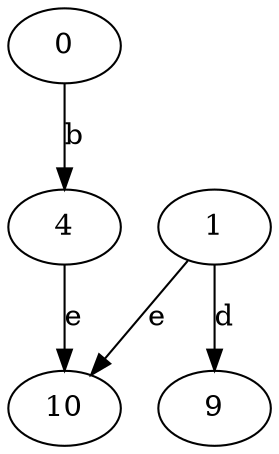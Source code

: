 strict digraph  {
0;
1;
4;
9;
10;
0 -> 4  [label=b];
1 -> 9  [label=d];
1 -> 10  [label=e];
4 -> 10  [label=e];
}
